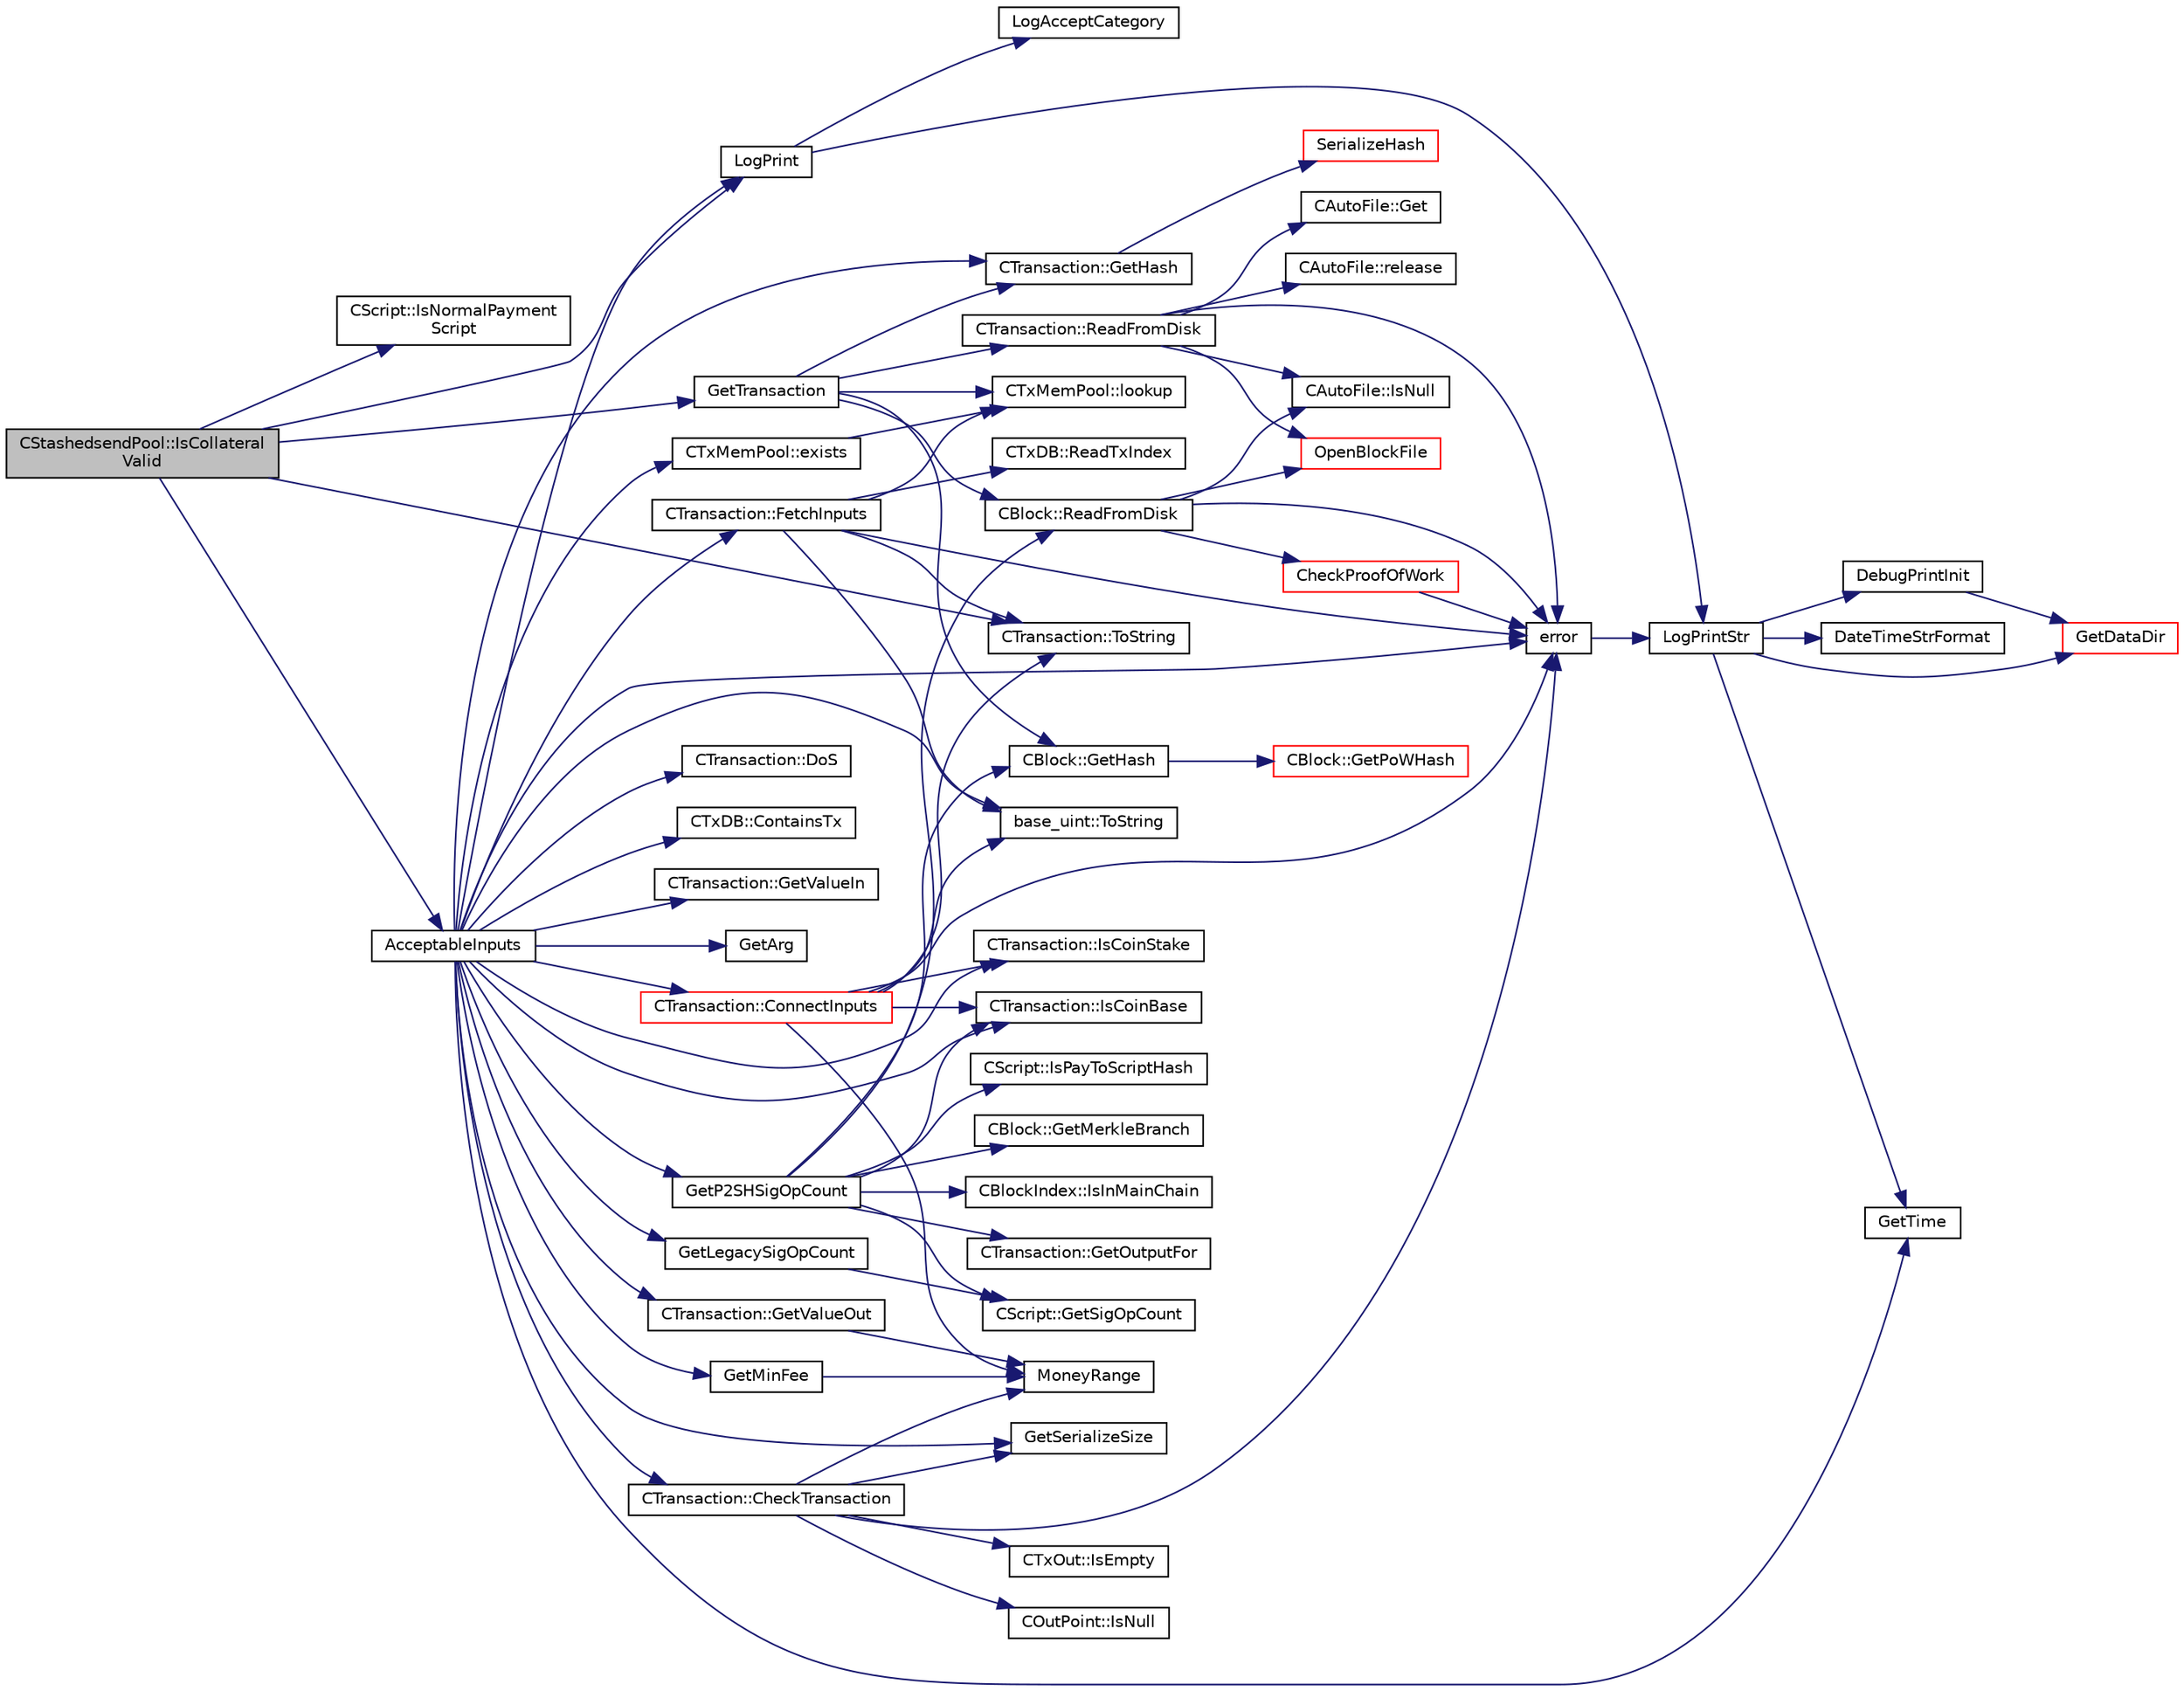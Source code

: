 digraph "CStashedsendPool::IsCollateralValid"
{
  edge [fontname="Helvetica",fontsize="10",labelfontname="Helvetica",labelfontsize="10"];
  node [fontname="Helvetica",fontsize="10",shape=record];
  rankdir="LR";
  Node1245 [label="CStashedsendPool::IsCollateral\lValid",height=0.2,width=0.4,color="black", fillcolor="grey75", style="filled", fontcolor="black"];
  Node1245 -> Node1246 [color="midnightblue",fontsize="10",style="solid",fontname="Helvetica"];
  Node1246 [label="CScript::IsNormalPayment\lScript",height=0.2,width=0.4,color="black", fillcolor="white", style="filled",URL="$d9/d4b/class_c_script.html#a4bebedf75cc256220cd7be25a6c95fe7"];
  Node1245 -> Node1247 [color="midnightblue",fontsize="10",style="solid",fontname="Helvetica"];
  Node1247 [label="CTransaction::ToString",height=0.2,width=0.4,color="black", fillcolor="white", style="filled",URL="$df/d43/class_c_transaction.html#a80370923c3ac828de68919295d5d0659"];
  Node1245 -> Node1248 [color="midnightblue",fontsize="10",style="solid",fontname="Helvetica"];
  Node1248 [label="GetTransaction",height=0.2,width=0.4,color="black", fillcolor="white", style="filled",URL="$df/d0a/main_8cpp.html#a7d2a4633e4e0e8e4cb9c881d45a496b5"];
  Node1248 -> Node1249 [color="midnightblue",fontsize="10",style="solid",fontname="Helvetica"];
  Node1249 [label="CTxMemPool::lookup",height=0.2,width=0.4,color="black", fillcolor="white", style="filled",URL="$db/d98/class_c_tx_mem_pool.html#ad6d9966cdeb4b6586f7186e709b4e77e"];
  Node1248 -> Node1250 [color="midnightblue",fontsize="10",style="solid",fontname="Helvetica"];
  Node1250 [label="CTransaction::ReadFromDisk",height=0.2,width=0.4,color="black", fillcolor="white", style="filled",URL="$df/d43/class_c_transaction.html#ad9d526afecbd816c385343f60c5352fd"];
  Node1250 -> Node1251 [color="midnightblue",fontsize="10",style="solid",fontname="Helvetica"];
  Node1251 [label="OpenBlockFile",height=0.2,width=0.4,color="red", fillcolor="white", style="filled",URL="$d4/dbf/main_8h.html#acaa494f20aefb99c5f5f9022a97d0040"];
  Node1250 -> Node1258 [color="midnightblue",fontsize="10",style="solid",fontname="Helvetica"];
  Node1258 [label="CAutoFile::IsNull",height=0.2,width=0.4,color="black", fillcolor="white", style="filled",URL="$df/dc9/class_c_auto_file.html#a7fd47268b6d85a89acafdb73559f8e78",tooltip="Return true if the wrapped FILE* is NULL, false otherwise. "];
  Node1250 -> Node1259 [color="midnightblue",fontsize="10",style="solid",fontname="Helvetica"];
  Node1259 [label="error",height=0.2,width=0.4,color="black", fillcolor="white", style="filled",URL="$d8/d3c/util_8h.html#af8985880cf4ef26df0a5aa2ffcb76662"];
  Node1259 -> Node1260 [color="midnightblue",fontsize="10",style="solid",fontname="Helvetica"];
  Node1260 [label="LogPrintStr",height=0.2,width=0.4,color="black", fillcolor="white", style="filled",URL="$d8/d3c/util_8h.html#afd4c3002b2797c0560adddb6af3ca1da"];
  Node1260 -> Node1261 [color="midnightblue",fontsize="10",style="solid",fontname="Helvetica"];
  Node1261 [label="DebugPrintInit",height=0.2,width=0.4,color="black", fillcolor="white", style="filled",URL="$df/d2d/util_8cpp.html#a751ff5f21d880737811136b5e0bcea12"];
  Node1261 -> Node1253 [color="midnightblue",fontsize="10",style="solid",fontname="Helvetica"];
  Node1253 [label="GetDataDir",height=0.2,width=0.4,color="red", fillcolor="white", style="filled",URL="$df/d2d/util_8cpp.html#ab83866a054745d4b30a3948a1b44beba"];
  Node1260 -> Node1253 [color="midnightblue",fontsize="10",style="solid",fontname="Helvetica"];
  Node1260 -> Node1262 [color="midnightblue",fontsize="10",style="solid",fontname="Helvetica"];
  Node1262 [label="DateTimeStrFormat",height=0.2,width=0.4,color="black", fillcolor="white", style="filled",URL="$df/d2d/util_8cpp.html#a749bc6776c8ec72d7c5e4dea56aee415"];
  Node1260 -> Node1263 [color="midnightblue",fontsize="10",style="solid",fontname="Helvetica"];
  Node1263 [label="GetTime",height=0.2,width=0.4,color="black", fillcolor="white", style="filled",URL="$df/d2d/util_8cpp.html#a46fac5fba8ba905b5f9acb364f5d8c6f"];
  Node1250 -> Node1264 [color="midnightblue",fontsize="10",style="solid",fontname="Helvetica"];
  Node1264 [label="CAutoFile::Get",height=0.2,width=0.4,color="black", fillcolor="white", style="filled",URL="$df/dc9/class_c_auto_file.html#a2c1ad2d25562fea82a54bdef2793a0dd",tooltip="Get wrapped FILE* without transfer of ownership. "];
  Node1250 -> Node1265 [color="midnightblue",fontsize="10",style="solid",fontname="Helvetica"];
  Node1265 [label="CAutoFile::release",height=0.2,width=0.4,color="black", fillcolor="white", style="filled",URL="$df/dc9/class_c_auto_file.html#a25b51d94dc85c4140da0b15494ac9f8a",tooltip="Get wrapped FILE* with transfer of ownership. "];
  Node1248 -> Node1266 [color="midnightblue",fontsize="10",style="solid",fontname="Helvetica"];
  Node1266 [label="CBlock::ReadFromDisk",height=0.2,width=0.4,color="black", fillcolor="white", style="filled",URL="$d3/d51/class_c_block.html#a77a1b1e9902e1e557d762f5a5f325cd8"];
  Node1266 -> Node1251 [color="midnightblue",fontsize="10",style="solid",fontname="Helvetica"];
  Node1266 -> Node1258 [color="midnightblue",fontsize="10",style="solid",fontname="Helvetica"];
  Node1266 -> Node1259 [color="midnightblue",fontsize="10",style="solid",fontname="Helvetica"];
  Node1266 -> Node1267 [color="midnightblue",fontsize="10",style="solid",fontname="Helvetica"];
  Node1267 [label="CheckProofOfWork",height=0.2,width=0.4,color="red", fillcolor="white", style="filled",URL="$d1/d08/proofs_8cpp.html#a20a76dbc6ac5b8a6e0aaef85522b1069",tooltip="Check whether a block hash satisfies the proof-of-work requirement specified by nBits. "];
  Node1267 -> Node1259 [color="midnightblue",fontsize="10",style="solid",fontname="Helvetica"];
  Node1248 -> Node1269 [color="midnightblue",fontsize="10",style="solid",fontname="Helvetica"];
  Node1269 [label="CBlock::GetHash",height=0.2,width=0.4,color="black", fillcolor="white", style="filled",URL="$d3/d51/class_c_block.html#a681acf1fa72ec2ed6c83ea5afc14e0f3"];
  Node1269 -> Node1270 [color="midnightblue",fontsize="10",style="solid",fontname="Helvetica"];
  Node1270 [label="CBlock::GetPoWHash",height=0.2,width=0.4,color="red", fillcolor="white", style="filled",URL="$d3/d51/class_c_block.html#af203beb528a62ec30b0453cf5d860044"];
  Node1248 -> Node1272 [color="midnightblue",fontsize="10",style="solid",fontname="Helvetica"];
  Node1272 [label="CTransaction::GetHash",height=0.2,width=0.4,color="black", fillcolor="white", style="filled",URL="$df/d43/class_c_transaction.html#a0b46d80e82ca324e82c2ce3fc1492bfa"];
  Node1272 -> Node1273 [color="midnightblue",fontsize="10",style="solid",fontname="Helvetica"];
  Node1273 [label="SerializeHash",height=0.2,width=0.4,color="red", fillcolor="white", style="filled",URL="$db/dfb/hash_8h.html#a6de694e43f17c62025c6883965b65e63"];
  Node1245 -> Node1275 [color="midnightblue",fontsize="10",style="solid",fontname="Helvetica"];
  Node1275 [label="LogPrint",height=0.2,width=0.4,color="black", fillcolor="white", style="filled",URL="$d8/d3c/util_8h.html#aab1f837a2366f424bdc996fdf6352171"];
  Node1275 -> Node1276 [color="midnightblue",fontsize="10",style="solid",fontname="Helvetica"];
  Node1276 [label="LogAcceptCategory",height=0.2,width=0.4,color="black", fillcolor="white", style="filled",URL="$d8/d3c/util_8h.html#a343d2a13efe00125f78d25dafb0a8d98"];
  Node1275 -> Node1260 [color="midnightblue",fontsize="10",style="solid",fontname="Helvetica"];
  Node1245 -> Node1277 [color="midnightblue",fontsize="10",style="solid",fontname="Helvetica"];
  Node1277 [label="AcceptableInputs",height=0.2,width=0.4,color="black", fillcolor="white", style="filled",URL="$df/d0a/main_8cpp.html#a05dc3f6629734b6d3a233a00e0333aac"];
  Node1277 -> Node1278 [color="midnightblue",fontsize="10",style="solid",fontname="Helvetica"];
  Node1278 [label="CTransaction::CheckTransaction",height=0.2,width=0.4,color="black", fillcolor="white", style="filled",URL="$df/d43/class_c_transaction.html#a2104329681e2749baeeaaf47c0af482d"];
  Node1278 -> Node1259 [color="midnightblue",fontsize="10",style="solid",fontname="Helvetica"];
  Node1278 -> Node1279 [color="midnightblue",fontsize="10",style="solid",fontname="Helvetica"];
  Node1279 [label="GetSerializeSize",height=0.2,width=0.4,color="black", fillcolor="white", style="filled",URL="$df/d9d/serialize_8h.html#a48239e478ae730373d1984fe304ca025"];
  Node1278 -> Node1280 [color="midnightblue",fontsize="10",style="solid",fontname="Helvetica"];
  Node1280 [label="CTxOut::IsEmpty",height=0.2,width=0.4,color="black", fillcolor="white", style="filled",URL="$d2/db7/class_c_tx_out.html#ae5eab8e2d01f678135b8891645db6b78"];
  Node1278 -> Node1281 [color="midnightblue",fontsize="10",style="solid",fontname="Helvetica"];
  Node1281 [label="MoneyRange",height=0.2,width=0.4,color="black", fillcolor="white", style="filled",URL="$dd/d2f/amount_8h.html#a12db56a9a1c931941f0943ecbb278aae"];
  Node1278 -> Node1282 [color="midnightblue",fontsize="10",style="solid",fontname="Helvetica"];
  Node1282 [label="COutPoint::IsNull",height=0.2,width=0.4,color="black", fillcolor="white", style="filled",URL="$d5/d05/class_c_out_point.html#ae1516581fa2234556761f04af3a207a6"];
  Node1277 -> Node1259 [color="midnightblue",fontsize="10",style="solid",fontname="Helvetica"];
  Node1277 -> Node1283 [color="midnightblue",fontsize="10",style="solid",fontname="Helvetica"];
  Node1283 [label="CTransaction::IsCoinBase",height=0.2,width=0.4,color="black", fillcolor="white", style="filled",URL="$df/d43/class_c_transaction.html#a96256e8ac1bf79ad9c057e48c41132dd"];
  Node1277 -> Node1284 [color="midnightblue",fontsize="10",style="solid",fontname="Helvetica"];
  Node1284 [label="CTransaction::DoS",height=0.2,width=0.4,color="black", fillcolor="white", style="filled",URL="$df/d43/class_c_transaction.html#ae5f57b4b90e5a179bb359bdf72fba753"];
  Node1277 -> Node1285 [color="midnightblue",fontsize="10",style="solid",fontname="Helvetica"];
  Node1285 [label="CTransaction::IsCoinStake",height=0.2,width=0.4,color="black", fillcolor="white", style="filled",URL="$df/d43/class_c_transaction.html#ace4278a41a296d40dcf5fb2b9cf007ec"];
  Node1277 -> Node1272 [color="midnightblue",fontsize="10",style="solid",fontname="Helvetica"];
  Node1277 -> Node1286 [color="midnightblue",fontsize="10",style="solid",fontname="Helvetica"];
  Node1286 [label="CTxMemPool::exists",height=0.2,width=0.4,color="black", fillcolor="white", style="filled",URL="$db/d98/class_c_tx_mem_pool.html#a8b7a13b5289ab839d4460f41a7da9789"];
  Node1286 -> Node1249 [color="midnightblue",fontsize="10",style="solid",fontname="Helvetica"];
  Node1277 -> Node1287 [color="midnightblue",fontsize="10",style="solid",fontname="Helvetica"];
  Node1287 [label="CTxDB::ContainsTx",height=0.2,width=0.4,color="black", fillcolor="white", style="filled",URL="$d9/d8d/class_c_tx_d_b.html#a09b87317101ed16b6ad99794279f4c2d"];
  Node1277 -> Node1288 [color="midnightblue",fontsize="10",style="solid",fontname="Helvetica"];
  Node1288 [label="CTransaction::FetchInputs",height=0.2,width=0.4,color="black", fillcolor="white", style="filled",URL="$df/d43/class_c_transaction.html#a5a4967303d3b588a120687f3ed1f4b0a",tooltip="Fetch from memory and/or disk. "];
  Node1288 -> Node1289 [color="midnightblue",fontsize="10",style="solid",fontname="Helvetica"];
  Node1289 [label="CTxDB::ReadTxIndex",height=0.2,width=0.4,color="black", fillcolor="white", style="filled",URL="$d9/d8d/class_c_tx_d_b.html#a8a138e5dcc3ef98991abaa16eaa8ddeb"];
  Node1288 -> Node1259 [color="midnightblue",fontsize="10",style="solid",fontname="Helvetica"];
  Node1288 -> Node1290 [color="midnightblue",fontsize="10",style="solid",fontname="Helvetica"];
  Node1290 [label="base_uint::ToString",height=0.2,width=0.4,color="black", fillcolor="white", style="filled",URL="$da/df7/classbase__uint.html#acccba4d9d51a0c36261718ca0cbb293b"];
  Node1288 -> Node1249 [color="midnightblue",fontsize="10",style="solid",fontname="Helvetica"];
  Node1288 -> Node1247 [color="midnightblue",fontsize="10",style="solid",fontname="Helvetica"];
  Node1277 -> Node1290 [color="midnightblue",fontsize="10",style="solid",fontname="Helvetica"];
  Node1277 -> Node1291 [color="midnightblue",fontsize="10",style="solid",fontname="Helvetica"];
  Node1291 [label="GetLegacySigOpCount",height=0.2,width=0.4,color="black", fillcolor="white", style="filled",URL="$df/d0a/main_8cpp.html#ad2eaf4f8542c12ea9ee1183609cc6d1a",tooltip="Count ECDSA signature operations the old-fashioned (pre-0.6) way. "];
  Node1291 -> Node1292 [color="midnightblue",fontsize="10",style="solid",fontname="Helvetica"];
  Node1292 [label="CScript::GetSigOpCount",height=0.2,width=0.4,color="black", fillcolor="white", style="filled",URL="$d9/d4b/class_c_script.html#a957f92ddf3efcd76b66e514c05f27dde"];
  Node1277 -> Node1293 [color="midnightblue",fontsize="10",style="solid",fontname="Helvetica"];
  Node1293 [label="GetP2SHSigOpCount",height=0.2,width=0.4,color="black", fillcolor="white", style="filled",URL="$df/d0a/main_8cpp.html#a519cfd439598a8bf64fe5503aa74cfcb",tooltip="Count ECDSA signature operations in pay-to-script-hash inputs. "];
  Node1293 -> Node1283 [color="midnightblue",fontsize="10",style="solid",fontname="Helvetica"];
  Node1293 -> Node1294 [color="midnightblue",fontsize="10",style="solid",fontname="Helvetica"];
  Node1294 [label="CTransaction::GetOutputFor",height=0.2,width=0.4,color="black", fillcolor="white", style="filled",URL="$df/d43/class_c_transaction.html#a6b7535cbc89183563196d24c3b1d53cd"];
  Node1293 -> Node1295 [color="midnightblue",fontsize="10",style="solid",fontname="Helvetica"];
  Node1295 [label="CScript::IsPayToScriptHash",height=0.2,width=0.4,color="black", fillcolor="white", style="filled",URL="$d9/d4b/class_c_script.html#a0c3729c606d318923dc06f95d85a0971"];
  Node1293 -> Node1292 [color="midnightblue",fontsize="10",style="solid",fontname="Helvetica"];
  Node1293 -> Node1266 [color="midnightblue",fontsize="10",style="solid",fontname="Helvetica"];
  Node1293 -> Node1269 [color="midnightblue",fontsize="10",style="solid",fontname="Helvetica"];
  Node1293 -> Node1296 [color="midnightblue",fontsize="10",style="solid",fontname="Helvetica"];
  Node1296 [label="CBlock::GetMerkleBranch",height=0.2,width=0.4,color="black", fillcolor="white", style="filled",URL="$d3/d51/class_c_block.html#a7a3b82a1d7c641b20f4546f90533bca8"];
  Node1293 -> Node1297 [color="midnightblue",fontsize="10",style="solid",fontname="Helvetica"];
  Node1297 [label="CBlockIndex::IsInMainChain",height=0.2,width=0.4,color="black", fillcolor="white", style="filled",URL="$d3/dbd/class_c_block_index.html#af4f055accf83016b226fd969e4de8fd7"];
  Node1277 -> Node1298 [color="midnightblue",fontsize="10",style="solid",fontname="Helvetica"];
  Node1298 [label="CTransaction::GetValueIn",height=0.2,width=0.4,color="black", fillcolor="white", style="filled",URL="$df/d43/class_c_transaction.html#a50051cce0d44bc4ea2018625101dc1b6",tooltip="Amount of ions coming in to this transaction Note that lightweight clients may not know anything besi..."];
  Node1277 -> Node1299 [color="midnightblue",fontsize="10",style="solid",fontname="Helvetica"];
  Node1299 [label="CTransaction::GetValueOut",height=0.2,width=0.4,color="black", fillcolor="white", style="filled",URL="$df/d43/class_c_transaction.html#a9ce7d94c68adb37627d82669b83a7c59",tooltip="Amount of ions spent by this transaction. "];
  Node1299 -> Node1281 [color="midnightblue",fontsize="10",style="solid",fontname="Helvetica"];
  Node1277 -> Node1279 [color="midnightblue",fontsize="10",style="solid",fontname="Helvetica"];
  Node1277 -> Node1300 [color="midnightblue",fontsize="10",style="solid",fontname="Helvetica"];
  Node1300 [label="GetMinFee",height=0.2,width=0.4,color="black", fillcolor="white", style="filled",URL="$df/d0a/main_8cpp.html#a95215e52b78d3270b416dc7b83a306fe"];
  Node1300 -> Node1281 [color="midnightblue",fontsize="10",style="solid",fontname="Helvetica"];
  Node1277 -> Node1263 [color="midnightblue",fontsize="10",style="solid",fontname="Helvetica"];
  Node1277 -> Node1301 [color="midnightblue",fontsize="10",style="solid",fontname="Helvetica"];
  Node1301 [label="GetArg",height=0.2,width=0.4,color="black", fillcolor="white", style="filled",URL="$df/d2d/util_8cpp.html#a24f685720bf40370e5bd2a192ad50cd8",tooltip="Return string argument or default value. "];
  Node1277 -> Node1275 [color="midnightblue",fontsize="10",style="solid",fontname="Helvetica"];
  Node1277 -> Node1302 [color="midnightblue",fontsize="10",style="solid",fontname="Helvetica"];
  Node1302 [label="CTransaction::ConnectInputs",height=0.2,width=0.4,color="red", fillcolor="white", style="filled",URL="$df/d43/class_c_transaction.html#aaab6c4ba493c918e29fd383043dcaae7",tooltip="Sanity check previous transactions, then, if all checks succeed, mark them as spent by this transacti..."];
  Node1302 -> Node1259 [color="midnightblue",fontsize="10",style="solid",fontname="Helvetica"];
  Node1302 -> Node1290 [color="midnightblue",fontsize="10",style="solid",fontname="Helvetica"];
  Node1302 -> Node1247 [color="midnightblue",fontsize="10",style="solid",fontname="Helvetica"];
  Node1302 -> Node1283 [color="midnightblue",fontsize="10",style="solid",fontname="Helvetica"];
  Node1302 -> Node1285 [color="midnightblue",fontsize="10",style="solid",fontname="Helvetica"];
  Node1302 -> Node1281 [color="midnightblue",fontsize="10",style="solid",fontname="Helvetica"];
}
